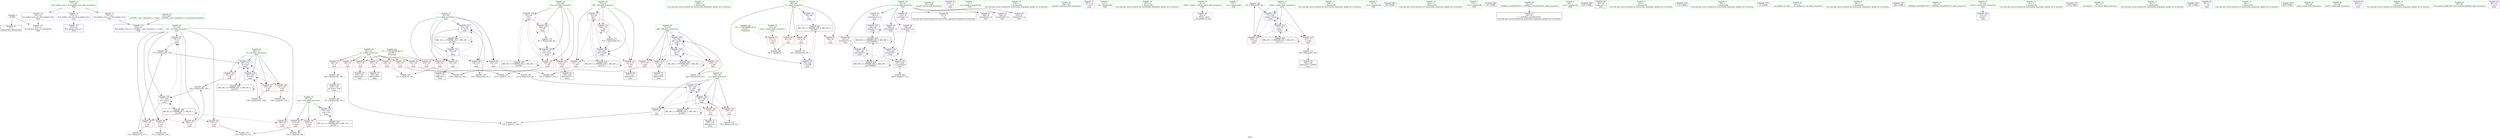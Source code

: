 digraph "SVFG" {
	label="SVFG";

	Node0x5621b6b505c0 [shape=record,color=grey,label="{NodeID: 0\nNullPtr}"];
	Node0x5621b6b505c0 -> Node0x5621b6b71030[style=solid];
	Node0x5621b6b505c0 -> Node0x5621b6b76df0[style=solid];
	Node0x5621b6b7a2e0 [shape=record,color=grey,label="{NodeID: 180\n104 = Binary(103, 105, )\n}"];
	Node0x5621b6b7a2e0 -> Node0x5621b6b72420[style=solid];
	Node0x5621b6b71c10 [shape=record,color=red,label="{NodeID: 97\n131\<--63\n\<--i\nmain\n}"];
	Node0x5621b6b71c10 -> Node0x5621b6b724f0[style=solid];
	Node0x5621b6b511e0 [shape=record,color=green,label="{NodeID: 14\n108\<--1\n\<--dummyObj\nCan only get source location for instruction, argument, global var or function.}"];
	Node0x5621b6b74ea0 [shape=record,color=grey,label="{NodeID: 194\n188 = cmp(187, 174, )\n}"];
	Node0x5621b6b71750 [shape=record,color=red,label="{NodeID: 111\n221\<--73\n\<--i44\nmain\n}"];
	Node0x5621b6b71750 -> Node0x5621b6b729d0[style=solid];
	Node0x5621b6b52700 [shape=record,color=green,label="{NodeID: 28\n53\<--54\ntimes\<--times_field_insensitive\nmain\n}"];
	Node0x5621b6b52700 -> Node0x5621b6b739d0[style=solid];
	Node0x5621b6b85e30 [shape=record,color=black,label="{NodeID: 208\nMR_24V_2 = PHI(MR_24V_3, MR_24V_1, )\npts\{74 \}\n}"];
	Node0x5621b6b85e30 -> Node0x5621b6b77cc0[style=dashed];
	Node0x5621b6b85e30 -> Node0x5621b6b85e30[style=dashed];
	Node0x5621b6b77300 [shape=record,color=blue,label="{NodeID: 125\n136\<--84\narrayidx12\<--\nmain\n}"];
	Node0x5621b6b77300 -> Node0x5621b6b77300[style=dashed];
	Node0x5621b6b77300 -> Node0x5621b6b88630[style=dashed];
	Node0x5621b6b70d30 [shape=record,color=green,label="{NodeID: 42\n101\<--102\nprintf\<--printf_field_insensitive\n}"];
	Node0x5621b6b77e60 [shape=record,color=blue,label="{NodeID: 139\n75\<--240\nj48\<--inc62\nmain\n}"];
	Node0x5621b6b77e60 -> Node0x5621b6b718f0[style=dashed];
	Node0x5621b6b77e60 -> Node0x5621b6b719c0[style=dashed];
	Node0x5621b6b77e60 -> Node0x5621b6b76b00[style=dashed];
	Node0x5621b6b77e60 -> Node0x5621b6b77d90[style=dashed];
	Node0x5621b6b77e60 -> Node0x5621b6b77e60[style=dashed];
	Node0x5621b6b77e60 -> Node0x5621b6b86330[style=dashed];
	Node0x5621b6b729d0 [shape=record,color=black,label="{NodeID: 56\n222\<--221\nidxprom52\<--\nmain\n}"];
	Node0x5621b6b73530 [shape=record,color=purple,label="{NodeID: 70\n114\<--17\n\<--.str.3\nmain\n}"];
	Node0x5621b6b74120 [shape=record,color=red,label="{NodeID: 84\n110\<--57\n\<--cnt\nmain\n}"];
	Node0x5621b6b74120 -> Node0x5621b6b74ba0[style=solid];
	Node0x5621b6b63dc0 [shape=record,color=green,label="{NodeID: 1\n7\<--1\n__dso_handle\<--dummyObj\nGlob }"];
	Node0x5621b6b7a460 [shape=record,color=grey,label="{NodeID: 181\n194 = Binary(193, 108, )\n}"];
	Node0x5621b6b7a460 -> Node0x5621b6b77b20[style=solid];
	Node0x5621b6b71ce0 [shape=record,color=red,label="{NodeID: 98\n144\<--63\n\<--i\nmain\n}"];
	Node0x5621b6b71ce0 -> Node0x5621b6b7a160[style=solid];
	Node0x5621b6b51270 [shape=record,color=green,label="{NodeID: 15\n174\<--1\n\<--dummyObj\nCan only get source location for instruction, argument, global var or function.}"];
	Node0x5621b6b75020 [shape=record,color=grey,label="{NodeID: 195\n129 = cmp(127, 128, )\n}"];
	Node0x5621b6b71820 [shape=record,color=red,label="{NodeID: 112\n246\<--73\n\<--i44\nmain\n}"];
	Node0x5621b6b71820 -> Node0x5621b6b79860[style=solid];
	Node0x5621b6b527d0 [shape=record,color=green,label="{NodeID: 29\n55\<--56\nn\<--n_field_insensitive\nmain\n}"];
	Node0x5621b6b527d0 -> Node0x5621b6b73aa0[style=solid];
	Node0x5621b6b527d0 -> Node0x5621b6b73b70[style=solid];
	Node0x5621b6b527d0 -> Node0x5621b6b73c40[style=solid];
	Node0x5621b6b527d0 -> Node0x5621b6b73d10[style=solid];
	Node0x5621b6b527d0 -> Node0x5621b6b73de0[style=solid];
	Node0x5621b6b527d0 -> Node0x5621b6b73eb0[style=solid];
	Node0x5621b6b527d0 -> Node0x5621b6b73f80[style=solid];
	Node0x5621b6b527d0 -> Node0x5621b6b74050[style=solid];
	Node0x5621b6b86330 [shape=record,color=black,label="{NodeID: 209\nMR_26V_2 = PHI(MR_26V_3, MR_26V_1, )\npts\{76 \}\n}"];
	Node0x5621b6b86330 -> Node0x5621b6b77d90[style=dashed];
	Node0x5621b6b86330 -> Node0x5621b6b86330[style=dashed];
	Node0x5621b6b773d0 [shape=record,color=blue,label="{NodeID: 126\n65\<--140\nj\<--inc\nmain\n}"];
	Node0x5621b6b773d0 -> Node0x5621b6b71db0[style=dashed];
	Node0x5621b6b773d0 -> Node0x5621b6b71e80[style=dashed];
	Node0x5621b6b773d0 -> Node0x5621b6b71f50[style=dashed];
	Node0x5621b6b773d0 -> Node0x5621b6b77230[style=dashed];
	Node0x5621b6b773d0 -> Node0x5621b6b773d0[style=dashed];
	Node0x5621b6b773d0 -> Node0x5621b6b84a30[style=dashed];
	Node0x5621b6b70e30 [shape=record,color=green,label="{NodeID: 43\n232\<--233\nputchar\<--putchar_field_insensitive\n}"];
	Node0x5621b6b77f30 [shape=record,color=blue,label="{NodeID: 140\n73\<--247\ni44\<--inc66\nmain\n}"];
	Node0x5621b6b77f30 -> Node0x5621b6b71680[style=dashed];
	Node0x5621b6b77f30 -> Node0x5621b6b71750[style=dashed];
	Node0x5621b6b77f30 -> Node0x5621b6b71820[style=dashed];
	Node0x5621b6b77f30 -> Node0x5621b6b77f30[style=dashed];
	Node0x5621b6b77f30 -> Node0x5621b6b85e30[style=dashed];
	Node0x5621b6b72aa0 [shape=record,color=black,label="{NodeID: 57\n225\<--224\nidxprom54\<--\nmain\n}"];
	Node0x5621b6b73600 [shape=record,color=purple,label="{NodeID: 71\n207\<--19\n\<--.str.4\nmain\n}"];
	Node0x5621b6b741f0 [shape=record,color=red,label="{NodeID: 85\n148\<--57\n\<--cnt\nmain\n}"];
	Node0x5621b6b741f0 -> Node0x5621b6b7b360[style=solid];
	Node0x5621b6b4f6d0 [shape=record,color=green,label="{NodeID: 2\n11\<--1\n.str\<--dummyObj\nGlob }"];
	Node0x5621b6b7a5e0 [shape=record,color=grey,label="{NodeID: 182\n107 = Binary(108, 106, )\n}"];
	Node0x5621b6b7a5e0 -> Node0x5621b6b77090[style=solid];
	Node0x5621b6b71db0 [shape=record,color=red,label="{NodeID: 99\n127\<--65\n\<--j\nmain\n}"];
	Node0x5621b6b71db0 -> Node0x5621b6b75020[style=solid];
	Node0x5621b6b51340 [shape=record,color=green,label="{NodeID: 16\n231\<--1\n\<--dummyObj\nCan only get source location for instruction, argument, global var or function.}"];
	Node0x5621b6b751a0 [shape=record,color=grey,label="{NodeID: 196\n173 = cmp(172, 174, )\n}"];
	Node0x5621b6b718f0 [shape=record,color=red,label="{NodeID: 113\n217\<--75\n\<--j48\nmain\n}"];
	Node0x5621b6b718f0 -> Node0x5621b6b7b060[style=solid];
	Node0x5621b6b528a0 [shape=record,color=green,label="{NodeID: 30\n57\<--58\ncnt\<--cnt_field_insensitive\nmain\n}"];
	Node0x5621b6b528a0 -> Node0x5621b6b74120[style=solid];
	Node0x5621b6b528a0 -> Node0x5621b6b741f0[style=solid];
	Node0x5621b6b528a0 -> Node0x5621b6b742c0[style=solid];
	Node0x5621b6b528a0 -> Node0x5621b6b74390[style=solid];
	Node0x5621b6b528a0 -> Node0x5621b6b74460[style=solid];
	Node0x5621b6b528a0 -> Node0x5621b6b74530[style=solid];
	Node0x5621b6b528a0 -> Node0x5621b6b778b0[style=solid];
	Node0x5621b6b86830 [shape=record,color=black,label="{NodeID: 210\nMR_28V_2 = PHI(MR_28V_3, MR_28V_1, )\npts\{100000 \}\n}"];
	Node0x5621b6b86830 -> Node0x5621b6b86830[style=dashed];
	Node0x5621b6b86830 -> Node0x5621b6b88630[style=dashed];
	Node0x5621b6b774a0 [shape=record,color=blue,label="{NodeID: 127\n63\<--145\ni\<--inc14\nmain\n}"];
	Node0x5621b6b774a0 -> Node0x5621b6b74a10[style=dashed];
	Node0x5621b6b774a0 -> Node0x5621b6b71b40[style=dashed];
	Node0x5621b6b774a0 -> Node0x5621b6b71c10[style=dashed];
	Node0x5621b6b774a0 -> Node0x5621b6b71ce0[style=dashed];
	Node0x5621b6b774a0 -> Node0x5621b6b774a0[style=dashed];
	Node0x5621b6b774a0 -> Node0x5621b6b84530[style=dashed];
	Node0x5621b6b70f30 [shape=record,color=green,label="{NodeID: 44\n23\<--269\n_GLOBAL__sub_I_lmzqwer2_1_0.cpp\<--_GLOBAL__sub_I_lmzqwer2_1_0.cpp_field_insensitive\n}"];
	Node0x5621b6b70f30 -> Node0x5621b6b76cf0[style=solid];
	Node0x5621b6b78000 [shape=record,color=blue,label="{NodeID: 141\n59\<--252\nt\<--inc69\nmain\n}"];
	Node0x5621b6b78000 -> Node0x5621b6b83b30[style=dashed];
	Node0x5621b6b72b70 [shape=record,color=purple,label="{NodeID: 58\n32\<--4\n\<--_ZStL8__ioinit\n__cxx_global_var_init\n}"];
	Node0x5621b6b736d0 [shape=record,color=purple,label="{NodeID: 72\n273\<--21\nllvm.global_ctors_0\<--llvm.global_ctors\nGlob }"];
	Node0x5621b6b736d0 -> Node0x5621b6b76c20[style=solid];
	Node0x5621b6b742c0 [shape=record,color=red,label="{NodeID: 86\n172\<--57\n\<--cnt\nmain\n}"];
	Node0x5621b6b742c0 -> Node0x5621b6b751a0[style=solid];
	Node0x5621b6b530f0 [shape=record,color=green,label="{NodeID: 3\n13\<--1\n.str.1\<--dummyObj\nGlob }"];
	Node0x5621b6b7a760 [shape=record,color=grey,label="{NodeID: 183\n191 = Binary(190, 84, )\n}"];
	Node0x5621b6b7a760 -> Node0x5621b6b77a50[style=solid];
	Node0x5621b6b71e80 [shape=record,color=red,label="{NodeID: 100\n134\<--65\n\<--j\nmain\n}"];
	Node0x5621b6b71e80 -> Node0x5621b6b725c0[style=solid];
	Node0x5621b6b51410 [shape=record,color=green,label="{NodeID: 17\n236\<--1\n\<--dummyObj\nCan only get source location for instruction, argument, global var or function.}"];
	Node0x5621b6b75320 [shape=record,color=grey,label="{NodeID: 197\n213 = cmp(211, 212, )\n}"];
	Node0x5621b6b719c0 [shape=record,color=red,label="{NodeID: 114\n224\<--75\n\<--j48\nmain\n}"];
	Node0x5621b6b719c0 -> Node0x5621b6b72aa0[style=solid];
	Node0x5621b6b70460 [shape=record,color=green,label="{NodeID: 31\n59\<--60\nt\<--t_field_insensitive\nmain\n}"];
	Node0x5621b6b70460 -> Node0x5621b6b74600[style=solid];
	Node0x5621b6b70460 -> Node0x5621b6b746d0[style=solid];
	Node0x5621b6b70460 -> Node0x5621b6b747a0[style=solid];
	Node0x5621b6b70460 -> Node0x5621b6b76fc0[style=solid];
	Node0x5621b6b70460 -> Node0x5621b6b78000[style=solid];
	Node0x5621b6b77570 [shape=record,color=blue,label="{NodeID: 128\n67\<--84\ni18\<--\nmain\n}"];
	Node0x5621b6b77570 -> Node0x5621b6b72020[style=dashed];
	Node0x5621b6b77570 -> Node0x5621b6b720f0[style=dashed];
	Node0x5621b6b77570 -> Node0x5621b6b721c0[style=dashed];
	Node0x5621b6b77570 -> Node0x5621b6b77710[style=dashed];
	Node0x5621b6b77570 -> Node0x5621b6b84f30[style=dashed];
	Node0x5621b6b71030 [shape=record,color=black,label="{NodeID: 45\n2\<--3\ndummyVal\<--dummyVal\n}"];
	Node0x5621b6b72c40 [shape=record,color=purple,label="{NodeID: 59\n133\<--8\narrayidx\<--m\nmain\n}"];
	Node0x5621b6b737d0 [shape=record,color=purple,label="{NodeID: 73\n274\<--21\nllvm.global_ctors_1\<--llvm.global_ctors\nGlob }"];
	Node0x5621b6b737d0 -> Node0x5621b6b76cf0[style=solid];
	Node0x5621b6b74390 [shape=record,color=red,label="{NodeID: 87\n176\<--57\n\<--cnt\nmain\n}"];
	Node0x5621b6b74390 -> Node0x5621b6b7abe0[style=solid];
	Node0x5621b6b53180 [shape=record,color=green,label="{NodeID: 4\n15\<--1\n.str.2\<--dummyObj\nGlob }"];
	Node0x5621b6b9e270 [shape=record,color=black,label="{NodeID: 267\n80 = PHI()\n}"];
	Node0x5621b6b7a8e0 [shape=record,color=grey,label="{NodeID: 184\n183 = Binary(182, 181, )\n}"];
	Node0x5621b6b7a8e0 -> Node0x5621b6b778b0[style=solid];
	Node0x5621b6b71f50 [shape=record,color=red,label="{NodeID: 101\n139\<--65\n\<--j\nmain\n}"];
	Node0x5621b6b71f50 -> Node0x5621b6b79ce0[style=solid];
	Node0x5621b6b52d60 [shape=record,color=green,label="{NodeID: 18\n244\<--1\n\<--dummyObj\nCan only get source location for instruction, argument, global var or function.}"];
	Node0x5621b6b76b00 [shape=record,color=red,label="{NodeID: 115\n239\<--75\n\<--j48\nmain\n}"];
	Node0x5621b6b76b00 -> Node0x5621b6b79b60[style=solid];
	Node0x5621b6b704f0 [shape=record,color=green,label="{NodeID: 32\n61\<--62\nmax\<--max_field_insensitive\nmain\n}"];
	Node0x5621b6b704f0 -> Node0x5621b6b74870[style=solid];
	Node0x5621b6b704f0 -> Node0x5621b6b74940[style=solid];
	Node0x5621b6b704f0 -> Node0x5621b6b77090[style=solid];
	Node0x5621b6b77640 [shape=record,color=blue,label="{NodeID: 129\n163\<--84\narrayidx25\<--\nmain\n}"];
	Node0x5621b6b77640 -> Node0x5621b6b76b90[style=dashed];
	Node0x5621b6b77640 -> Node0x5621b6b77640[style=dashed];
	Node0x5621b6b77640 -> Node0x5621b6b86830[style=dashed];
	Node0x5621b6b71130 [shape=record,color=black,label="{NodeID: 46\n9\<--8\n\<--m\nCan only get source location for instruction, argument, global var or function.}"];
	Node0x5621b6b72d10 [shape=record,color=purple,label="{NodeID: 60\n136\<--8\narrayidx12\<--m\nmain\n}"];
	Node0x5621b6b72d10 -> Node0x5621b6b77300[style=solid];
	Node0x5621b6b90850 [shape=record,color=yellow,style=double,label="{NodeID: 240\n4V_1 = ENCHI(MR_4V_0)\npts\{54 \}\nFun[main]}"];
	Node0x5621b6b90850 -> Node0x5621b6b739d0[style=dashed];
	Node0x5621b6b738d0 [shape=record,color=purple,label="{NodeID: 74\n275\<--21\nllvm.global_ctors_2\<--llvm.global_ctors\nGlob }"];
	Node0x5621b6b738d0 -> Node0x5621b6b76df0[style=solid];
	Node0x5621b6b74460 [shape=record,color=red,label="{NodeID: 88\n177\<--57\n\<--cnt\nmain\n}"];
	Node0x5621b6b74460 -> Node0x5621b6b7aa60[style=solid];
	Node0x5621b6b51510 [shape=record,color=green,label="{NodeID: 5\n17\<--1\n.str.3\<--dummyObj\nGlob }"];
	Node0x5621b6b9e370 [shape=record,color=black,label="{NodeID: 268\n97 = PHI()\n}"];
	Node0x5621b6b7aa60 [shape=record,color=grey,label="{NodeID: 185\n178 = Binary(174, 177, )\n}"];
	Node0x5621b6b7aa60 -> Node0x5621b6b7abe0[style=solid];
	Node0x5621b6b72020 [shape=record,color=red,label="{NodeID: 102\n154\<--67\n\<--i18\nmain\n}"];
	Node0x5621b6b72020 -> Node0x5621b6b74d20[style=solid];
	Node0x5621b6b52e30 [shape=record,color=green,label="{NodeID: 19\n4\<--6\n_ZStL8__ioinit\<--_ZStL8__ioinit_field_insensitive\nGlob }"];
	Node0x5621b6b52e30 -> Node0x5621b6b72b70[style=solid];
	Node0x5621b6b76b90 [shape=record,color=red,label="{NodeID: 116\n227\<--226\n\<--arrayidx55\nmain\n}"];
	Node0x5621b6b76b90 -> Node0x5621b6b7aee0[style=solid];
	Node0x5621b6b70580 [shape=record,color=green,label="{NodeID: 33\n63\<--64\ni\<--i_field_insensitive\nmain\n}"];
	Node0x5621b6b70580 -> Node0x5621b6b74a10[style=solid];
	Node0x5621b6b70580 -> Node0x5621b6b71b40[style=solid];
	Node0x5621b6b70580 -> Node0x5621b6b71c10[style=solid];
	Node0x5621b6b70580 -> Node0x5621b6b71ce0[style=solid];
	Node0x5621b6b70580 -> Node0x5621b6b77160[style=solid];
	Node0x5621b6b70580 -> Node0x5621b6b774a0[style=solid];
	Node0x5621b6b77710 [shape=record,color=blue,label="{NodeID: 130\n67\<--167\ni18\<--inc27\nmain\n}"];
	Node0x5621b6b77710 -> Node0x5621b6b72020[style=dashed];
	Node0x5621b6b77710 -> Node0x5621b6b720f0[style=dashed];
	Node0x5621b6b77710 -> Node0x5621b6b721c0[style=dashed];
	Node0x5621b6b77710 -> Node0x5621b6b77710[style=dashed];
	Node0x5621b6b77710 -> Node0x5621b6b84f30[style=dashed];
	Node0x5621b6b71230 [shape=record,color=black,label="{NodeID: 47\n34\<--35\n\<--_ZNSt8ios_base4InitD1Ev\nCan only get source location for instruction, argument, global var or function.}"];
	Node0x5621b6b72de0 [shape=record,color=purple,label="{NodeID: 61\n160\<--8\narrayidx23\<--m\nmain\n}"];
	Node0x5621b6b90930 [shape=record,color=yellow,style=double,label="{NodeID: 241\n6V_1 = ENCHI(MR_6V_0)\npts\{56 \}\nFun[main]}"];
	Node0x5621b6b90930 -> Node0x5621b6b73aa0[style=dashed];
	Node0x5621b6b90930 -> Node0x5621b6b73b70[style=dashed];
	Node0x5621b6b90930 -> Node0x5621b6b73c40[style=dashed];
	Node0x5621b6b90930 -> Node0x5621b6b73d10[style=dashed];
	Node0x5621b6b90930 -> Node0x5621b6b73de0[style=dashed];
	Node0x5621b6b90930 -> Node0x5621b6b73eb0[style=dashed];
	Node0x5621b6b90930 -> Node0x5621b6b73f80[style=dashed];
	Node0x5621b6b90930 -> Node0x5621b6b74050[style=dashed];
	Node0x5621b6b739d0 [shape=record,color=red,label="{NodeID: 75\n87\<--53\n\<--times\nmain\n}"];
	Node0x5621b6b739d0 -> Node0x5621b6b7b1e0[style=solid];
	Node0x5621b6b796e0 [shape=record,color=grey,label="{NodeID: 172\n252 = Binary(251, 84, )\n}"];
	Node0x5621b6b796e0 -> Node0x5621b6b78000[style=solid];
	Node0x5621b6b74530 [shape=record,color=red,label="{NodeID: 89\n182\<--57\n\<--cnt\nmain\n}"];
	Node0x5621b6b74530 -> Node0x5621b6b7a8e0[style=solid];
	Node0x5621b6b515a0 [shape=record,color=green,label="{NodeID: 6\n19\<--1\n.str.4\<--dummyObj\nGlob }"];
	Node0x5621b6b9eb70 [shape=record,color=black,label="{NodeID: 269\n100 = PHI()\n}"];
	Node0x5621b6b7abe0 [shape=record,color=grey,label="{NodeID: 186\n179 = Binary(176, 178, )\n}"];
	Node0x5621b6b7abe0 -> Node0x5621b6b777e0[style=solid];
	Node0x5621b6b720f0 [shape=record,color=red,label="{NodeID: 103\n158\<--67\n\<--i18\nmain\n}"];
	Node0x5621b6b720f0 -> Node0x5621b6b72690[style=solid];
	Node0x5621b6b52f00 [shape=record,color=green,label="{NodeID: 20\n8\<--10\nm\<--m_field_insensitive\nGlob }"];
	Node0x5621b6b52f00 -> Node0x5621b6b71130[style=solid];
	Node0x5621b6b52f00 -> Node0x5621b6b72c40[style=solid];
	Node0x5621b6b52f00 -> Node0x5621b6b72d10[style=solid];
	Node0x5621b6b52f00 -> Node0x5621b6b72de0[style=solid];
	Node0x5621b6b52f00 -> Node0x5621b6b72eb0[style=solid];
	Node0x5621b6b52f00 -> Node0x5621b6b72f80[style=solid];
	Node0x5621b6b52f00 -> Node0x5621b6b73050[style=solid];
	Node0x5621b6b52f00 -> Node0x5621b6b73120[style=solid];
	Node0x5621b6b52f00 -> Node0x5621b6b731f0[style=solid];
	Node0x5621b6b83630 [shape=record,color=black,label="{NodeID: 200\nMR_8V_2 = PHI(MR_8V_3, MR_8V_1, )\npts\{58 \}\n}"];
	Node0x5621b6b83630 -> Node0x5621b6b74120[style=dashed];
	Node0x5621b6b83630 -> Node0x5621b6b741f0[style=dashed];
	Node0x5621b6b83630 -> Node0x5621b6b742c0[style=dashed];
	Node0x5621b6b83630 -> Node0x5621b6b74390[style=dashed];
	Node0x5621b6b83630 -> Node0x5621b6b74460[style=dashed];
	Node0x5621b6b83630 -> Node0x5621b6b74530[style=dashed];
	Node0x5621b6b83630 -> Node0x5621b6b778b0[style=dashed];
	Node0x5621b6b83630 -> Node0x5621b6b83630[style=dashed];
	Node0x5621b6b76c20 [shape=record,color=blue,label="{NodeID: 117\n273\<--22\nllvm.global_ctors_0\<--\nGlob }"];
	Node0x5621b6b70650 [shape=record,color=green,label="{NodeID: 34\n65\<--66\nj\<--j_field_insensitive\nmain\n}"];
	Node0x5621b6b70650 -> Node0x5621b6b71db0[style=solid];
	Node0x5621b6b70650 -> Node0x5621b6b71e80[style=solid];
	Node0x5621b6b70650 -> Node0x5621b6b71f50[style=solid];
	Node0x5621b6b70650 -> Node0x5621b6b77230[style=solid];
	Node0x5621b6b70650 -> Node0x5621b6b773d0[style=solid];
	Node0x5621b6b777e0 [shape=record,color=blue,label="{NodeID: 131\n69\<--179\nlb\<--and\nmain\n}"];
	Node0x5621b6b777e0 -> Node0x5621b6b72290[style=dashed];
	Node0x5621b6b777e0 -> Node0x5621b6b71340[style=dashed];
	Node0x5621b6b777e0 -> Node0x5621b6b71410[style=dashed];
	Node0x5621b6b777e0 -> Node0x5621b6b777e0[style=dashed];
	Node0x5621b6b777e0 -> Node0x5621b6b77b20[style=dashed];
	Node0x5621b6b777e0 -> Node0x5621b6b85430[style=dashed];
	Node0x5621b6b72350 [shape=record,color=black,label="{NodeID: 48\n50\<--78\nmain_ret\<--\nmain\n}"];
	Node0x5621b6b72eb0 [shape=record,color=purple,label="{NodeID: 62\n163\<--8\narrayidx25\<--m\nmain\n}"];
	Node0x5621b6b72eb0 -> Node0x5621b6b77640[style=solid];
	Node0x5621b6b73aa0 [shape=record,color=red,label="{NodeID: 76\n103\<--55\n\<--n\nmain\n}"];
	Node0x5621b6b73aa0 -> Node0x5621b6b7a2e0[style=solid];
	Node0x5621b6b79860 [shape=record,color=grey,label="{NodeID: 173\n247 = Binary(246, 84, )\n}"];
	Node0x5621b6b79860 -> Node0x5621b6b77f30[style=solid];
	Node0x5621b6b74600 [shape=record,color=red,label="{NodeID: 90\n86\<--59\n\<--t\nmain\n}"];
	Node0x5621b6b74600 -> Node0x5621b6b7b1e0[style=solid];
	Node0x5621b6b523a0 [shape=record,color=green,label="{NodeID: 7\n22\<--1\n\<--dummyObj\nCan only get source location for instruction, argument, global var or function.}"];
	Node0x5621b6b9ec40 [shape=record,color=black,label="{NodeID: 270\n115 = PHI()\n}"];
	Node0x5621b6b7ad60 [shape=record,color=grey,label="{NodeID: 187\n121 = cmp(119, 120, )\n}"];
	Node0x5621b6b721c0 [shape=record,color=red,label="{NodeID: 104\n166\<--67\n\<--i18\nmain\n}"];
	Node0x5621b6b721c0 -> Node0x5621b6b799e0[style=solid];
	Node0x5621b6b52fd0 [shape=record,color=green,label="{NodeID: 21\n21\<--25\nllvm.global_ctors\<--llvm.global_ctors_field_insensitive\nGlob }"];
	Node0x5621b6b52fd0 -> Node0x5621b6b736d0[style=solid];
	Node0x5621b6b52fd0 -> Node0x5621b6b737d0[style=solid];
	Node0x5621b6b52fd0 -> Node0x5621b6b738d0[style=solid];
	Node0x5621b6b83b30 [shape=record,color=black,label="{NodeID: 201\nMR_10V_3 = PHI(MR_10V_4, MR_10V_2, )\npts\{60 \}\n}"];
	Node0x5621b6b83b30 -> Node0x5621b6b74600[style=dashed];
	Node0x5621b6b83b30 -> Node0x5621b6b746d0[style=dashed];
	Node0x5621b6b83b30 -> Node0x5621b6b747a0[style=dashed];
	Node0x5621b6b83b30 -> Node0x5621b6b78000[style=dashed];
	Node0x5621b6b76cf0 [shape=record,color=blue,label="{NodeID: 118\n274\<--23\nllvm.global_ctors_1\<--_GLOBAL__sub_I_lmzqwer2_1_0.cpp\nGlob }"];
	Node0x5621b6b70720 [shape=record,color=green,label="{NodeID: 35\n67\<--68\ni18\<--i18_field_insensitive\nmain\n}"];
	Node0x5621b6b70720 -> Node0x5621b6b72020[style=solid];
	Node0x5621b6b70720 -> Node0x5621b6b720f0[style=solid];
	Node0x5621b6b70720 -> Node0x5621b6b721c0[style=solid];
	Node0x5621b6b70720 -> Node0x5621b6b77570[style=solid];
	Node0x5621b6b70720 -> Node0x5621b6b77710[style=solid];
	Node0x5621b6b778b0 [shape=record,color=blue,label="{NodeID: 132\n57\<--183\ncnt\<--sub31\nmain\n}"];
	Node0x5621b6b778b0 -> Node0x5621b6b742c0[style=dashed];
	Node0x5621b6b778b0 -> Node0x5621b6b74390[style=dashed];
	Node0x5621b6b778b0 -> Node0x5621b6b74460[style=dashed];
	Node0x5621b6b778b0 -> Node0x5621b6b74530[style=dashed];
	Node0x5621b6b778b0 -> Node0x5621b6b778b0[style=dashed];
	Node0x5621b6b778b0 -> Node0x5621b6b83630[style=dashed];
	Node0x5621b6b72420 [shape=record,color=black,label="{NodeID: 49\n106\<--104\nsh_prom\<--sub\nmain\n}"];
	Node0x5621b6b72420 -> Node0x5621b6b7a5e0[style=solid];
	Node0x5621b6b72f80 [shape=record,color=purple,label="{NodeID: 63\n200\<--8\narrayidx38\<--m\nmain\n}"];
	Node0x5621b6b73b70 [shape=record,color=red,label="{NodeID: 77\n120\<--55\n\<--n\nmain\n}"];
	Node0x5621b6b73b70 -> Node0x5621b6b7ad60[style=solid];
	Node0x5621b6b799e0 [shape=record,color=grey,label="{NodeID: 174\n167 = Binary(166, 84, )\n}"];
	Node0x5621b6b799e0 -> Node0x5621b6b77710[style=solid];
	Node0x5621b6b746d0 [shape=record,color=red,label="{NodeID: 91\n98\<--59\n\<--t\nmain\n}"];
	Node0x5621b6b52430 [shape=record,color=green,label="{NodeID: 8\n78\<--1\n\<--dummyObj\nCan only get source location for instruction, argument, global var or function.}"];
	Node0x5621b6b9ed40 [shape=record,color=black,label="{NodeID: 271\n33 = PHI()\n}"];
	Node0x5621b6b7aee0 [shape=record,color=grey,label="{NodeID: 188\n228 = cmp(227, 78, )\n}"];
	Node0x5621b6b72290 [shape=record,color=red,label="{NodeID: 105\n181\<--69\n\<--lb\nmain\n}"];
	Node0x5621b6b72290 -> Node0x5621b6b7a8e0[style=solid];
	Node0x5621b6b50a40 [shape=record,color=green,label="{NodeID: 22\n26\<--27\n__cxx_global_var_init\<--__cxx_global_var_init_field_insensitive\n}"];
	Node0x5621b6b84030 [shape=record,color=black,label="{NodeID: 202\nMR_12V_2 = PHI(MR_12V_3, MR_12V_1, )\npts\{62 \}\n}"];
	Node0x5621b6b84030 -> Node0x5621b6b77090[style=dashed];
	Node0x5621b6b76df0 [shape=record,color=blue, style = dotted,label="{NodeID: 119\n275\<--3\nllvm.global_ctors_2\<--dummyVal\nGlob }"];
	Node0x5621b6b707f0 [shape=record,color=green,label="{NodeID: 36\n69\<--70\nlb\<--lb_field_insensitive\nmain\n}"];
	Node0x5621b6b707f0 -> Node0x5621b6b72290[style=solid];
	Node0x5621b6b707f0 -> Node0x5621b6b71340[style=solid];
	Node0x5621b6b707f0 -> Node0x5621b6b71410[style=solid];
	Node0x5621b6b707f0 -> Node0x5621b6b777e0[style=solid];
	Node0x5621b6b707f0 -> Node0x5621b6b77b20[style=solid];
	Node0x5621b6b88630 [shape=record,color=black,label="{NodeID: 216\nMR_28V_4 = PHI(MR_28V_5, MR_28V_2, )\npts\{100000 \}\n}"];
	Node0x5621b6b88630 -> Node0x5621b6b76b90[style=dashed];
	Node0x5621b6b88630 -> Node0x5621b6b77300[style=dashed];
	Node0x5621b6b88630 -> Node0x5621b6b77640[style=dashed];
	Node0x5621b6b88630 -> Node0x5621b6b77bf0[style=dashed];
	Node0x5621b6b88630 -> Node0x5621b6b86830[style=dashed];
	Node0x5621b6b88630 -> Node0x5621b6b88630[style=dashed];
	Node0x5621b6b77980 [shape=record,color=blue,label="{NodeID: 133\n71\<--78\nindex\<--\nmain\n}"];
	Node0x5621b6b77980 -> Node0x5621b6b714e0[style=dashed];
	Node0x5621b6b77980 -> Node0x5621b6b715b0[style=dashed];
	Node0x5621b6b77980 -> Node0x5621b6b77980[style=dashed];
	Node0x5621b6b77980 -> Node0x5621b6b77a50[style=dashed];
	Node0x5621b6b77980 -> Node0x5621b6b85930[style=dashed];
	Node0x5621b6b724f0 [shape=record,color=black,label="{NodeID: 50\n132\<--131\nidxprom\<--\nmain\n}"];
	Node0x5621b6b73050 [shape=record,color=purple,label="{NodeID: 64\n203\<--8\narrayidx40\<--m\nmain\n}"];
	Node0x5621b6b73050 -> Node0x5621b6b77bf0[style=solid];
	Node0x5621b6b73c40 [shape=record,color=red,label="{NodeID: 78\n128\<--55\n\<--n\nmain\n}"];
	Node0x5621b6b73c40 -> Node0x5621b6b75020[style=solid];
	Node0x5621b6b79b60 [shape=record,color=grey,label="{NodeID: 175\n240 = Binary(239, 84, )\n}"];
	Node0x5621b6b79b60 -> Node0x5621b6b77e60[style=solid];
	Node0x5621b6b747a0 [shape=record,color=red,label="{NodeID: 92\n251\<--59\n\<--t\nmain\n}"];
	Node0x5621b6b747a0 -> Node0x5621b6b796e0[style=solid];
	Node0x5621b6b50820 [shape=record,color=green,label="{NodeID: 9\n84\<--1\n\<--dummyObj\nCan only get source location for instruction, argument, global var or function.}"];
	Node0x5621b6b9ee40 [shape=record,color=black,label="{NodeID: 272\n208 = PHI()\n}"];
	Node0x5621b6b7b060 [shape=record,color=grey,label="{NodeID: 189\n219 = cmp(217, 218, )\n}"];
	Node0x5621b6b71340 [shape=record,color=red,label="{NodeID: 106\n187\<--69\n\<--lb\nmain\n}"];
	Node0x5621b6b71340 -> Node0x5621b6b74ea0[style=solid];
	Node0x5621b6b50b10 [shape=record,color=green,label="{NodeID: 23\n30\<--31\n_ZNSt8ios_base4InitC1Ev\<--_ZNSt8ios_base4InitC1Ev_field_insensitive\n}"];
	Node0x5621b6b84530 [shape=record,color=black,label="{NodeID: 203\nMR_14V_2 = PHI(MR_14V_3, MR_14V_1, )\npts\{64 \}\n}"];
	Node0x5621b6b84530 -> Node0x5621b6b77160[style=dashed];
	Node0x5621b6b84530 -> Node0x5621b6b84530[style=dashed];
	Node0x5621b6b76ef0 [shape=record,color=blue,label="{NodeID: 120\n51\<--78\nretval\<--\nmain\n}"];
	Node0x5621b6b708c0 [shape=record,color=green,label="{NodeID: 37\n71\<--72\nindex\<--index_field_insensitive\nmain\n}"];
	Node0x5621b6b708c0 -> Node0x5621b6b714e0[style=solid];
	Node0x5621b6b708c0 -> Node0x5621b6b715b0[style=solid];
	Node0x5621b6b708c0 -> Node0x5621b6b77980[style=solid];
	Node0x5621b6b708c0 -> Node0x5621b6b77a50[style=solid];
	Node0x5621b6b77a50 [shape=record,color=blue,label="{NodeID: 134\n71\<--191\nindex\<--inc35\nmain\n}"];
	Node0x5621b6b77a50 -> Node0x5621b6b714e0[style=dashed];
	Node0x5621b6b77a50 -> Node0x5621b6b715b0[style=dashed];
	Node0x5621b6b77a50 -> Node0x5621b6b77980[style=dashed];
	Node0x5621b6b77a50 -> Node0x5621b6b77a50[style=dashed];
	Node0x5621b6b77a50 -> Node0x5621b6b85930[style=dashed];
	Node0x5621b6b725c0 [shape=record,color=black,label="{NodeID: 51\n135\<--134\nidxprom11\<--\nmain\n}"];
	Node0x5621b6b73120 [shape=record,color=purple,label="{NodeID: 65\n223\<--8\narrayidx53\<--m\nmain\n}"];
	Node0x5621b6b73d10 [shape=record,color=red,label="{NodeID: 79\n155\<--55\n\<--n\nmain\n}"];
	Node0x5621b6b73d10 -> Node0x5621b6b74d20[style=solid];
	Node0x5621b6b79ce0 [shape=record,color=grey,label="{NodeID: 176\n140 = Binary(139, 84, )\n}"];
	Node0x5621b6b79ce0 -> Node0x5621b6b773d0[style=solid];
	Node0x5621b6b74870 [shape=record,color=red,label="{NodeID: 93\n111\<--61\n\<--max\nmain\n}"];
	Node0x5621b6b74870 -> Node0x5621b6b74ba0[style=solid];
	Node0x5621b6b508b0 [shape=record,color=green,label="{NodeID: 10\n91\<--1\n\<--dummyObj\nCan only get source location for instruction, argument, global var or function.}"];
	Node0x5621b6b9ef40 [shape=record,color=black,label="{NodeID: 273\n230 = PHI()\n}"];
	Node0x5621b6b7b1e0 [shape=record,color=grey,label="{NodeID: 190\n88 = cmp(86, 87, )\n}"];
	Node0x5621b6b71410 [shape=record,color=red,label="{NodeID: 107\n193\<--69\n\<--lb\nmain\n}"];
	Node0x5621b6b71410 -> Node0x5621b6b7a460[style=solid];
	Node0x5621b6b50be0 [shape=record,color=green,label="{NodeID: 24\n36\<--37\n__cxa_atexit\<--__cxa_atexit_field_insensitive\n}"];
	Node0x5621b6b84a30 [shape=record,color=black,label="{NodeID: 204\nMR_16V_2 = PHI(MR_16V_3, MR_16V_1, )\npts\{66 \}\n}"];
	Node0x5621b6b84a30 -> Node0x5621b6b77230[style=dashed];
	Node0x5621b6b84a30 -> Node0x5621b6b84a30[style=dashed];
	Node0x5621b6b76fc0 [shape=record,color=blue,label="{NodeID: 121\n59\<--84\nt\<--\nmain\n}"];
	Node0x5621b6b76fc0 -> Node0x5621b6b83b30[style=dashed];
	Node0x5621b6b70990 [shape=record,color=green,label="{NodeID: 38\n73\<--74\ni44\<--i44_field_insensitive\nmain\n}"];
	Node0x5621b6b70990 -> Node0x5621b6b71680[style=solid];
	Node0x5621b6b70990 -> Node0x5621b6b71750[style=solid];
	Node0x5621b6b70990 -> Node0x5621b6b71820[style=solid];
	Node0x5621b6b70990 -> Node0x5621b6b77cc0[style=solid];
	Node0x5621b6b70990 -> Node0x5621b6b77f30[style=solid];
	Node0x5621b6b77b20 [shape=record,color=blue,label="{NodeID: 135\n69\<--194\nlb\<--shr\nmain\n}"];
	Node0x5621b6b77b20 -> Node0x5621b6b71340[style=dashed];
	Node0x5621b6b77b20 -> Node0x5621b6b71410[style=dashed];
	Node0x5621b6b77b20 -> Node0x5621b6b777e0[style=dashed];
	Node0x5621b6b77b20 -> Node0x5621b6b77b20[style=dashed];
	Node0x5621b6b77b20 -> Node0x5621b6b85430[style=dashed];
	Node0x5621b6b72690 [shape=record,color=black,label="{NodeID: 52\n159\<--158\nidxprom22\<--\nmain\n}"];
	Node0x5621b6b731f0 [shape=record,color=purple,label="{NodeID: 66\n226\<--8\narrayidx55\<--m\nmain\n}"];
	Node0x5621b6b731f0 -> Node0x5621b6b76b90[style=solid];
	Node0x5621b6b73de0 [shape=record,color=red,label="{NodeID: 80\n161\<--55\n\<--n\nmain\n}"];
	Node0x5621b6b73de0 -> Node0x5621b6b72760[style=solid];
	Node0x5621b6b79e60 [shape=record,color=grey,label="{NodeID: 177\n198 = Binary(197, 84, )\n}"];
	Node0x5621b6b79e60 -> Node0x5621b6b72830[style=solid];
	Node0x5621b6b74940 [shape=record,color=red,label="{NodeID: 94\n149\<--61\n\<--max\nmain\n}"];
	Node0x5621b6b74940 -> Node0x5621b6b7b360[style=solid];
	Node0x5621b6b50940 [shape=record,color=green,label="{NodeID: 11\n92\<--1\n\<--dummyObj\nCan only get source location for instruction, argument, global var or function.}"];
	Node0x5621b6b9f040 [shape=record,color=black,label="{NodeID: 274\n235 = PHI()\n}"];
	Node0x5621b6b7b360 [shape=record,color=grey,label="{NodeID: 191\n150 = cmp(148, 149, )\n}"];
	Node0x5621b6b714e0 [shape=record,color=red,label="{NodeID: 108\n190\<--71\n\<--index\nmain\n}"];
	Node0x5621b6b714e0 -> Node0x5621b6b7a760[style=solid];
	Node0x5621b6b50cb0 [shape=record,color=green,label="{NodeID: 25\n35\<--41\n_ZNSt8ios_base4InitD1Ev\<--_ZNSt8ios_base4InitD1Ev_field_insensitive\n}"];
	Node0x5621b6b50cb0 -> Node0x5621b6b71230[style=solid];
	Node0x5621b6b84f30 [shape=record,color=black,label="{NodeID: 205\nMR_18V_2 = PHI(MR_18V_3, MR_18V_1, )\npts\{68 \}\n}"];
	Node0x5621b6b84f30 -> Node0x5621b6b77570[style=dashed];
	Node0x5621b6b84f30 -> Node0x5621b6b84f30[style=dashed];
	Node0x5621b6b77090 [shape=record,color=blue,label="{NodeID: 122\n61\<--107\nmax\<--shl\nmain\n}"];
	Node0x5621b6b77090 -> Node0x5621b6b74870[style=dashed];
	Node0x5621b6b77090 -> Node0x5621b6b74940[style=dashed];
	Node0x5621b6b77090 -> Node0x5621b6b84030[style=dashed];
	Node0x5621b6b70a60 [shape=record,color=green,label="{NodeID: 39\n75\<--76\nj48\<--j48_field_insensitive\nmain\n}"];
	Node0x5621b6b70a60 -> Node0x5621b6b718f0[style=solid];
	Node0x5621b6b70a60 -> Node0x5621b6b719c0[style=solid];
	Node0x5621b6b70a60 -> Node0x5621b6b76b00[style=solid];
	Node0x5621b6b70a60 -> Node0x5621b6b77d90[style=solid];
	Node0x5621b6b70a60 -> Node0x5621b6b77e60[style=solid];
	Node0x5621b6b77bf0 [shape=record,color=blue,label="{NodeID: 136\n203\<--84\narrayidx40\<--\nmain\n}"];
	Node0x5621b6b77bf0 -> Node0x5621b6b76b90[style=dashed];
	Node0x5621b6b77bf0 -> Node0x5621b6b77bf0[style=dashed];
	Node0x5621b6b77bf0 -> Node0x5621b6b86830[style=dashed];
	Node0x5621b6b72760 [shape=record,color=black,label="{NodeID: 53\n162\<--161\nidxprom24\<--\nmain\n}"];
	Node0x5621b6b732c0 [shape=record,color=purple,label="{NodeID: 67\n79\<--11\n\<--.str\nmain\n}"];
	Node0x5621b6b73eb0 [shape=record,color=red,label="{NodeID: 81\n201\<--55\n\<--n\nmain\n}"];
	Node0x5621b6b73eb0 -> Node0x5621b6b72900[style=solid];
	Node0x5621b6b79fe0 [shape=record,color=grey,label="{NodeID: 178\n124 = Binary(123, 84, )\n}"];
	Node0x5621b6b79fe0 -> Node0x5621b6b77230[style=solid];
	Node0x5621b6b74a10 [shape=record,color=red,label="{NodeID: 95\n119\<--63\n\<--i\nmain\n}"];
	Node0x5621b6b74a10 -> Node0x5621b6b7ad60[style=solid];
	Node0x5621b6b516f0 [shape=record,color=green,label="{NodeID: 12\n93\<--1\n\<--dummyObj\nCan only get source location for instruction, argument, global var or function.}"];
	Node0x5621b6b9f140 [shape=record,color=black,label="{NodeID: 275\n243 = PHI()\n}"];
	Node0x5621b6b74ba0 [shape=record,color=grey,label="{NodeID: 192\n112 = cmp(110, 111, )\n}"];
	Node0x5621b6b715b0 [shape=record,color=red,label="{NodeID: 109\n197\<--71\n\<--index\nmain\n}"];
	Node0x5621b6b715b0 -> Node0x5621b6b79e60[style=solid];
	Node0x5621b6b52560 [shape=record,color=green,label="{NodeID: 26\n48\<--49\nmain\<--main_field_insensitive\n}"];
	Node0x5621b6b85430 [shape=record,color=black,label="{NodeID: 206\nMR_20V_2 = PHI(MR_20V_3, MR_20V_1, )\npts\{70 \}\n}"];
	Node0x5621b6b85430 -> Node0x5621b6b777e0[style=dashed];
	Node0x5621b6b85430 -> Node0x5621b6b85430[style=dashed];
	Node0x5621b6b77160 [shape=record,color=blue,label="{NodeID: 123\n63\<--84\ni\<--\nmain\n}"];
	Node0x5621b6b77160 -> Node0x5621b6b74a10[style=dashed];
	Node0x5621b6b77160 -> Node0x5621b6b71b40[style=dashed];
	Node0x5621b6b77160 -> Node0x5621b6b71c10[style=dashed];
	Node0x5621b6b77160 -> Node0x5621b6b71ce0[style=dashed];
	Node0x5621b6b77160 -> Node0x5621b6b774a0[style=dashed];
	Node0x5621b6b77160 -> Node0x5621b6b84530[style=dashed];
	Node0x5621b6b70b30 [shape=record,color=green,label="{NodeID: 40\n81\<--82\nscanf\<--scanf_field_insensitive\n}"];
	Node0x5621b6b77cc0 [shape=record,color=blue,label="{NodeID: 137\n73\<--84\ni44\<--\nmain\n}"];
	Node0x5621b6b77cc0 -> Node0x5621b6b71680[style=dashed];
	Node0x5621b6b77cc0 -> Node0x5621b6b71750[style=dashed];
	Node0x5621b6b77cc0 -> Node0x5621b6b71820[style=dashed];
	Node0x5621b6b77cc0 -> Node0x5621b6b77f30[style=dashed];
	Node0x5621b6b77cc0 -> Node0x5621b6b85e30[style=dashed];
	Node0x5621b6b72830 [shape=record,color=black,label="{NodeID: 54\n199\<--198\nidxprom37\<--add36\nmain\n}"];
	Node0x5621b6b73390 [shape=record,color=purple,label="{NodeID: 68\n96\<--13\n\<--.str.1\nmain\n}"];
	Node0x5621b6b73f80 [shape=record,color=red,label="{NodeID: 82\n212\<--55\n\<--n\nmain\n}"];
	Node0x5621b6b73f80 -> Node0x5621b6b75320[style=solid];
	Node0x5621b6b7a160 [shape=record,color=grey,label="{NodeID: 179\n145 = Binary(144, 84, )\n}"];
	Node0x5621b6b7a160 -> Node0x5621b6b774a0[style=solid];
	Node0x5621b6b71b40 [shape=record,color=red,label="{NodeID: 96\n123\<--63\n\<--i\nmain\n}"];
	Node0x5621b6b71b40 -> Node0x5621b6b79fe0[style=solid];
	Node0x5621b6b517c0 [shape=record,color=green,label="{NodeID: 13\n105\<--1\n\<--dummyObj\nCan only get source location for instruction, argument, global var or function.}"];
	Node0x5621b6b74d20 [shape=record,color=grey,label="{NodeID: 193\n156 = cmp(154, 155, )\n}"];
	Node0x5621b6b71680 [shape=record,color=red,label="{NodeID: 110\n211\<--73\n\<--i44\nmain\n}"];
	Node0x5621b6b71680 -> Node0x5621b6b75320[style=solid];
	Node0x5621b6b52630 [shape=record,color=green,label="{NodeID: 27\n51\<--52\nretval\<--retval_field_insensitive\nmain\n}"];
	Node0x5621b6b52630 -> Node0x5621b6b76ef0[style=solid];
	Node0x5621b6b85930 [shape=record,color=black,label="{NodeID: 207\nMR_22V_2 = PHI(MR_22V_3, MR_22V_1, )\npts\{72 \}\n}"];
	Node0x5621b6b85930 -> Node0x5621b6b77980[style=dashed];
	Node0x5621b6b85930 -> Node0x5621b6b85930[style=dashed];
	Node0x5621b6b77230 [shape=record,color=blue,label="{NodeID: 124\n65\<--124\nj\<--add\nmain\n}"];
	Node0x5621b6b77230 -> Node0x5621b6b71db0[style=dashed];
	Node0x5621b6b77230 -> Node0x5621b6b71e80[style=dashed];
	Node0x5621b6b77230 -> Node0x5621b6b71f50[style=dashed];
	Node0x5621b6b77230 -> Node0x5621b6b77230[style=dashed];
	Node0x5621b6b77230 -> Node0x5621b6b773d0[style=dashed];
	Node0x5621b6b77230 -> Node0x5621b6b84a30[style=dashed];
	Node0x5621b6b70c30 [shape=record,color=green,label="{NodeID: 41\n94\<--95\nllvm.memset.p0i8.i64\<--llvm.memset.p0i8.i64_field_insensitive\n}"];
	Node0x5621b6b77d90 [shape=record,color=blue,label="{NodeID: 138\n75\<--84\nj48\<--\nmain\n}"];
	Node0x5621b6b77d90 -> Node0x5621b6b718f0[style=dashed];
	Node0x5621b6b77d90 -> Node0x5621b6b719c0[style=dashed];
	Node0x5621b6b77d90 -> Node0x5621b6b76b00[style=dashed];
	Node0x5621b6b77d90 -> Node0x5621b6b77d90[style=dashed];
	Node0x5621b6b77d90 -> Node0x5621b6b77e60[style=dashed];
	Node0x5621b6b77d90 -> Node0x5621b6b86330[style=dashed];
	Node0x5621b6b72900 [shape=record,color=black,label="{NodeID: 55\n202\<--201\nidxprom39\<--\nmain\n}"];
	Node0x5621b6b73460 [shape=record,color=purple,label="{NodeID: 69\n99\<--15\n\<--.str.2\nmain\n}"];
	Node0x5621b6b74050 [shape=record,color=red,label="{NodeID: 83\n218\<--55\n\<--n\nmain\n}"];
	Node0x5621b6b74050 -> Node0x5621b6b7b060[style=solid];
}
